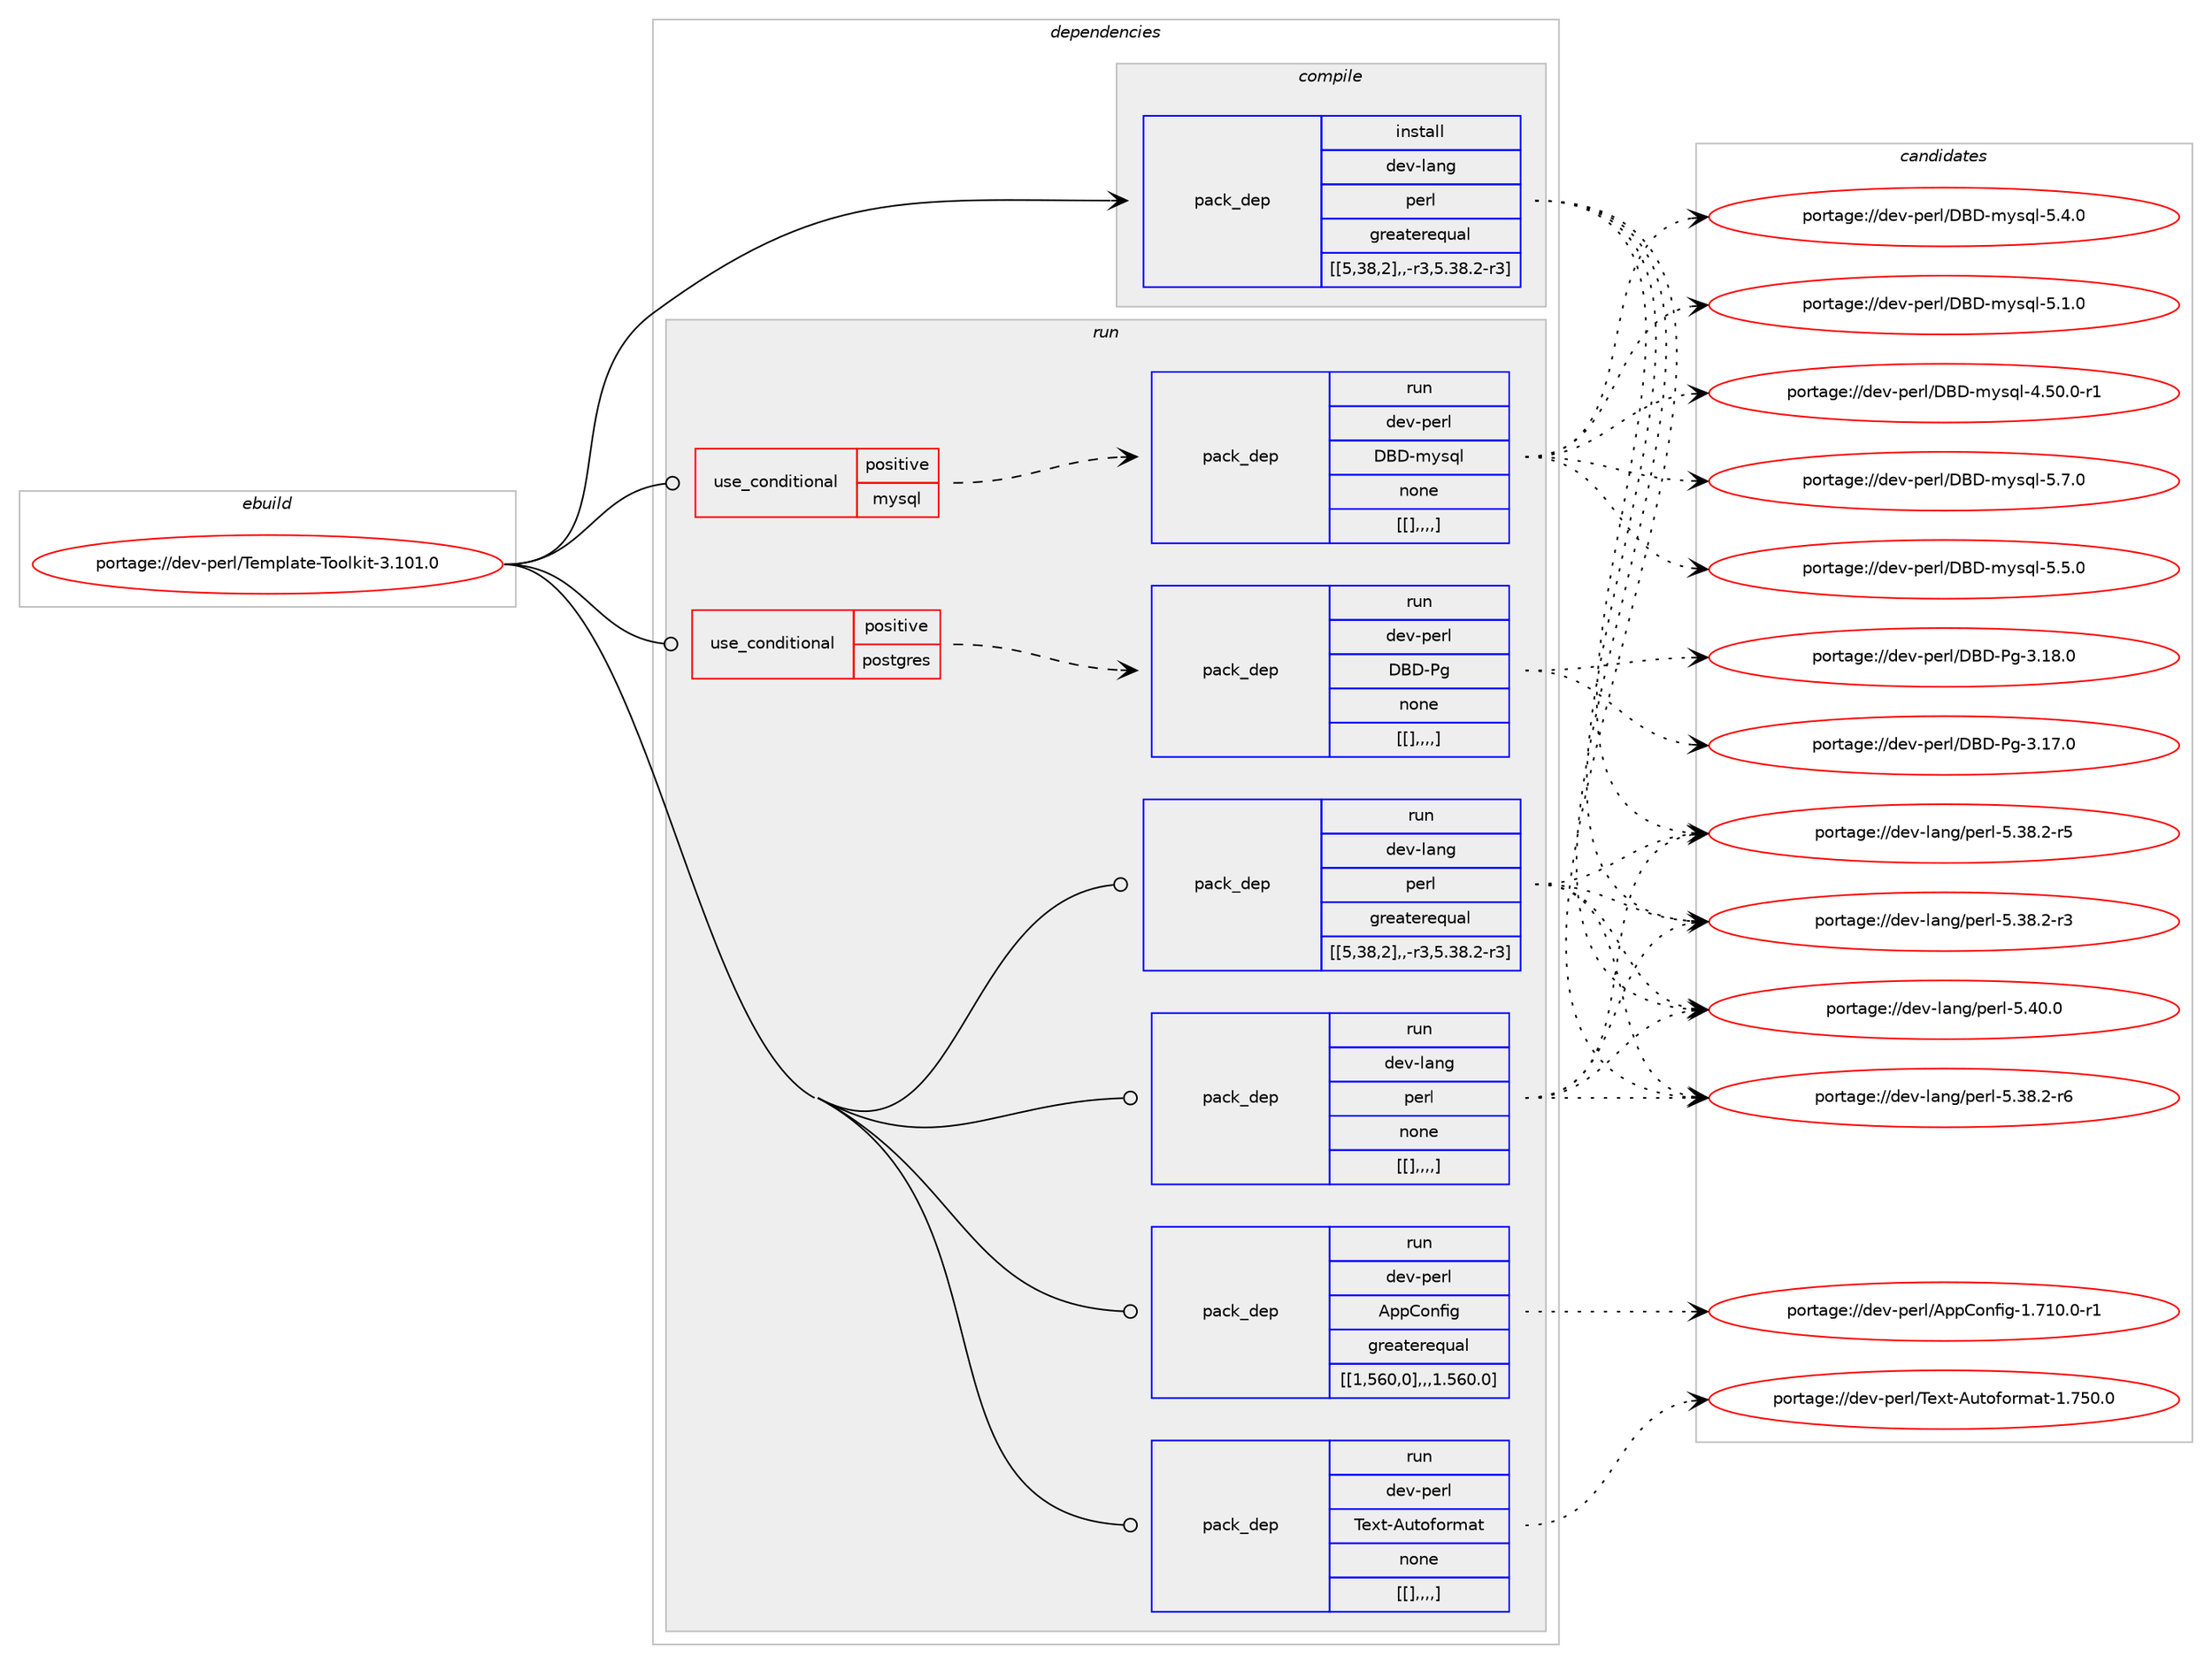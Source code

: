 digraph prolog {

# *************
# Graph options
# *************

newrank=true;
concentrate=true;
compound=true;
graph [rankdir=LR,fontname=Helvetica,fontsize=10,ranksep=1.5];#, ranksep=2.5, nodesep=0.2];
edge  [arrowhead=vee];
node  [fontname=Helvetica,fontsize=10];

# **********
# The ebuild
# **********

subgraph cluster_leftcol {
color=gray;
label=<<i>ebuild</i>>;
id [label="portage://dev-perl/Template-Toolkit-3.101.0", color=red, width=4, href="../dev-perl/Template-Toolkit-3.101.0.svg"];
}

# ****************
# The dependencies
# ****************

subgraph cluster_midcol {
color=gray;
label=<<i>dependencies</i>>;
subgraph cluster_compile {
fillcolor="#eeeeee";
style=filled;
label=<<i>compile</i>>;
subgraph pack106228 {
dependency138004 [label=<<TABLE BORDER="0" CELLBORDER="1" CELLSPACING="0" CELLPADDING="4" WIDTH="220"><TR><TD ROWSPAN="6" CELLPADDING="30">pack_dep</TD></TR><TR><TD WIDTH="110">install</TD></TR><TR><TD>dev-lang</TD></TR><TR><TD>perl</TD></TR><TR><TD>greaterequal</TD></TR><TR><TD>[[5,38,2],,-r3,5.38.2-r3]</TD></TR></TABLE>>, shape=none, color=blue];
}
id:e -> dependency138004:w [weight=20,style="solid",arrowhead="vee"];
}
subgraph cluster_compileandrun {
fillcolor="#eeeeee";
style=filled;
label=<<i>compile and run</i>>;
}
subgraph cluster_run {
fillcolor="#eeeeee";
style=filled;
label=<<i>run</i>>;
subgraph cond30573 {
dependency138005 [label=<<TABLE BORDER="0" CELLBORDER="1" CELLSPACING="0" CELLPADDING="4"><TR><TD ROWSPAN="3" CELLPADDING="10">use_conditional</TD></TR><TR><TD>positive</TD></TR><TR><TD>mysql</TD></TR></TABLE>>, shape=none, color=red];
subgraph pack106229 {
dependency138006 [label=<<TABLE BORDER="0" CELLBORDER="1" CELLSPACING="0" CELLPADDING="4" WIDTH="220"><TR><TD ROWSPAN="6" CELLPADDING="30">pack_dep</TD></TR><TR><TD WIDTH="110">run</TD></TR><TR><TD>dev-perl</TD></TR><TR><TD>DBD-mysql</TD></TR><TR><TD>none</TD></TR><TR><TD>[[],,,,]</TD></TR></TABLE>>, shape=none, color=blue];
}
dependency138005:e -> dependency138006:w [weight=20,style="dashed",arrowhead="vee"];
}
id:e -> dependency138005:w [weight=20,style="solid",arrowhead="odot"];
subgraph cond30574 {
dependency138007 [label=<<TABLE BORDER="0" CELLBORDER="1" CELLSPACING="0" CELLPADDING="4"><TR><TD ROWSPAN="3" CELLPADDING="10">use_conditional</TD></TR><TR><TD>positive</TD></TR><TR><TD>postgres</TD></TR></TABLE>>, shape=none, color=red];
subgraph pack106230 {
dependency138008 [label=<<TABLE BORDER="0" CELLBORDER="1" CELLSPACING="0" CELLPADDING="4" WIDTH="220"><TR><TD ROWSPAN="6" CELLPADDING="30">pack_dep</TD></TR><TR><TD WIDTH="110">run</TD></TR><TR><TD>dev-perl</TD></TR><TR><TD>DBD-Pg</TD></TR><TR><TD>none</TD></TR><TR><TD>[[],,,,]</TD></TR></TABLE>>, shape=none, color=blue];
}
dependency138007:e -> dependency138008:w [weight=20,style="dashed",arrowhead="vee"];
}
id:e -> dependency138007:w [weight=20,style="solid",arrowhead="odot"];
subgraph pack106231 {
dependency138009 [label=<<TABLE BORDER="0" CELLBORDER="1" CELLSPACING="0" CELLPADDING="4" WIDTH="220"><TR><TD ROWSPAN="6" CELLPADDING="30">pack_dep</TD></TR><TR><TD WIDTH="110">run</TD></TR><TR><TD>dev-lang</TD></TR><TR><TD>perl</TD></TR><TR><TD>greaterequal</TD></TR><TR><TD>[[5,38,2],,-r3,5.38.2-r3]</TD></TR></TABLE>>, shape=none, color=blue];
}
id:e -> dependency138009:w [weight=20,style="solid",arrowhead="odot"];
subgraph pack106232 {
dependency138010 [label=<<TABLE BORDER="0" CELLBORDER="1" CELLSPACING="0" CELLPADDING="4" WIDTH="220"><TR><TD ROWSPAN="6" CELLPADDING="30">pack_dep</TD></TR><TR><TD WIDTH="110">run</TD></TR><TR><TD>dev-lang</TD></TR><TR><TD>perl</TD></TR><TR><TD>none</TD></TR><TR><TD>[[],,,,]</TD></TR></TABLE>>, shape=none, color=blue];
}
id:e -> dependency138010:w [weight=20,style="solid",arrowhead="odot"];
subgraph pack106233 {
dependency138011 [label=<<TABLE BORDER="0" CELLBORDER="1" CELLSPACING="0" CELLPADDING="4" WIDTH="220"><TR><TD ROWSPAN="6" CELLPADDING="30">pack_dep</TD></TR><TR><TD WIDTH="110">run</TD></TR><TR><TD>dev-perl</TD></TR><TR><TD>AppConfig</TD></TR><TR><TD>greaterequal</TD></TR><TR><TD>[[1,560,0],,,1.560.0]</TD></TR></TABLE>>, shape=none, color=blue];
}
id:e -> dependency138011:w [weight=20,style="solid",arrowhead="odot"];
subgraph pack106234 {
dependency138012 [label=<<TABLE BORDER="0" CELLBORDER="1" CELLSPACING="0" CELLPADDING="4" WIDTH="220"><TR><TD ROWSPAN="6" CELLPADDING="30">pack_dep</TD></TR><TR><TD WIDTH="110">run</TD></TR><TR><TD>dev-perl</TD></TR><TR><TD>Text-Autoformat</TD></TR><TR><TD>none</TD></TR><TR><TD>[[],,,,]</TD></TR></TABLE>>, shape=none, color=blue];
}
id:e -> dependency138012:w [weight=20,style="solid",arrowhead="odot"];
}
}

# **************
# The candidates
# **************

subgraph cluster_choices {
rank=same;
color=gray;
label=<<i>candidates</i>>;

subgraph choice106228 {
color=black;
nodesep=1;
choice10010111845108971101034711210111410845534652484648 [label="portage://dev-lang/perl-5.40.0", color=red, width=4,href="../dev-lang/perl-5.40.0.svg"];
choice100101118451089711010347112101114108455346515646504511454 [label="portage://dev-lang/perl-5.38.2-r6", color=red, width=4,href="../dev-lang/perl-5.38.2-r6.svg"];
choice100101118451089711010347112101114108455346515646504511453 [label="portage://dev-lang/perl-5.38.2-r5", color=red, width=4,href="../dev-lang/perl-5.38.2-r5.svg"];
choice100101118451089711010347112101114108455346515646504511451 [label="portage://dev-lang/perl-5.38.2-r3", color=red, width=4,href="../dev-lang/perl-5.38.2-r3.svg"];
dependency138004:e -> choice10010111845108971101034711210111410845534652484648:w [style=dotted,weight="100"];
dependency138004:e -> choice100101118451089711010347112101114108455346515646504511454:w [style=dotted,weight="100"];
dependency138004:e -> choice100101118451089711010347112101114108455346515646504511453:w [style=dotted,weight="100"];
dependency138004:e -> choice100101118451089711010347112101114108455346515646504511451:w [style=dotted,weight="100"];
}
subgraph choice106229 {
color=black;
nodesep=1;
choice100101118451121011141084768666845109121115113108455346554648 [label="portage://dev-perl/DBD-mysql-5.7.0", color=red, width=4,href="../dev-perl/DBD-mysql-5.7.0.svg"];
choice100101118451121011141084768666845109121115113108455346534648 [label="portage://dev-perl/DBD-mysql-5.5.0", color=red, width=4,href="../dev-perl/DBD-mysql-5.5.0.svg"];
choice100101118451121011141084768666845109121115113108455346524648 [label="portage://dev-perl/DBD-mysql-5.4.0", color=red, width=4,href="../dev-perl/DBD-mysql-5.4.0.svg"];
choice100101118451121011141084768666845109121115113108455346494648 [label="portage://dev-perl/DBD-mysql-5.1.0", color=red, width=4,href="../dev-perl/DBD-mysql-5.1.0.svg"];
choice100101118451121011141084768666845109121115113108455246534846484511449 [label="portage://dev-perl/DBD-mysql-4.50.0-r1", color=red, width=4,href="../dev-perl/DBD-mysql-4.50.0-r1.svg"];
dependency138006:e -> choice100101118451121011141084768666845109121115113108455346554648:w [style=dotted,weight="100"];
dependency138006:e -> choice100101118451121011141084768666845109121115113108455346534648:w [style=dotted,weight="100"];
dependency138006:e -> choice100101118451121011141084768666845109121115113108455346524648:w [style=dotted,weight="100"];
dependency138006:e -> choice100101118451121011141084768666845109121115113108455346494648:w [style=dotted,weight="100"];
dependency138006:e -> choice100101118451121011141084768666845109121115113108455246534846484511449:w [style=dotted,weight="100"];
}
subgraph choice106230 {
color=black;
nodesep=1;
choice1001011184511210111410847686668458010345514649564648 [label="portage://dev-perl/DBD-Pg-3.18.0", color=red, width=4,href="../dev-perl/DBD-Pg-3.18.0.svg"];
choice1001011184511210111410847686668458010345514649554648 [label="portage://dev-perl/DBD-Pg-3.17.0", color=red, width=4,href="../dev-perl/DBD-Pg-3.17.0.svg"];
dependency138008:e -> choice1001011184511210111410847686668458010345514649564648:w [style=dotted,weight="100"];
dependency138008:e -> choice1001011184511210111410847686668458010345514649554648:w [style=dotted,weight="100"];
}
subgraph choice106231 {
color=black;
nodesep=1;
choice10010111845108971101034711210111410845534652484648 [label="portage://dev-lang/perl-5.40.0", color=red, width=4,href="../dev-lang/perl-5.40.0.svg"];
choice100101118451089711010347112101114108455346515646504511454 [label="portage://dev-lang/perl-5.38.2-r6", color=red, width=4,href="../dev-lang/perl-5.38.2-r6.svg"];
choice100101118451089711010347112101114108455346515646504511453 [label="portage://dev-lang/perl-5.38.2-r5", color=red, width=4,href="../dev-lang/perl-5.38.2-r5.svg"];
choice100101118451089711010347112101114108455346515646504511451 [label="portage://dev-lang/perl-5.38.2-r3", color=red, width=4,href="../dev-lang/perl-5.38.2-r3.svg"];
dependency138009:e -> choice10010111845108971101034711210111410845534652484648:w [style=dotted,weight="100"];
dependency138009:e -> choice100101118451089711010347112101114108455346515646504511454:w [style=dotted,weight="100"];
dependency138009:e -> choice100101118451089711010347112101114108455346515646504511453:w [style=dotted,weight="100"];
dependency138009:e -> choice100101118451089711010347112101114108455346515646504511451:w [style=dotted,weight="100"];
}
subgraph choice106232 {
color=black;
nodesep=1;
choice10010111845108971101034711210111410845534652484648 [label="portage://dev-lang/perl-5.40.0", color=red, width=4,href="../dev-lang/perl-5.40.0.svg"];
choice100101118451089711010347112101114108455346515646504511454 [label="portage://dev-lang/perl-5.38.2-r6", color=red, width=4,href="../dev-lang/perl-5.38.2-r6.svg"];
choice100101118451089711010347112101114108455346515646504511453 [label="portage://dev-lang/perl-5.38.2-r5", color=red, width=4,href="../dev-lang/perl-5.38.2-r5.svg"];
choice100101118451089711010347112101114108455346515646504511451 [label="portage://dev-lang/perl-5.38.2-r3", color=red, width=4,href="../dev-lang/perl-5.38.2-r3.svg"];
dependency138010:e -> choice10010111845108971101034711210111410845534652484648:w [style=dotted,weight="100"];
dependency138010:e -> choice100101118451089711010347112101114108455346515646504511454:w [style=dotted,weight="100"];
dependency138010:e -> choice100101118451089711010347112101114108455346515646504511453:w [style=dotted,weight="100"];
dependency138010:e -> choice100101118451089711010347112101114108455346515646504511451:w [style=dotted,weight="100"];
}
subgraph choice106233 {
color=black;
nodesep=1;
choice1001011184511210111410847651121126711111010210510345494655494846484511449 [label="portage://dev-perl/AppConfig-1.710.0-r1", color=red, width=4,href="../dev-perl/AppConfig-1.710.0-r1.svg"];
dependency138011:e -> choice1001011184511210111410847651121126711111010210510345494655494846484511449:w [style=dotted,weight="100"];
}
subgraph choice106234 {
color=black;
nodesep=1;
choice1001011184511210111410847841011201164565117116111102111114109971164549465553484648 [label="portage://dev-perl/Text-Autoformat-1.750.0", color=red, width=4,href="../dev-perl/Text-Autoformat-1.750.0.svg"];
dependency138012:e -> choice1001011184511210111410847841011201164565117116111102111114109971164549465553484648:w [style=dotted,weight="100"];
}
}

}
